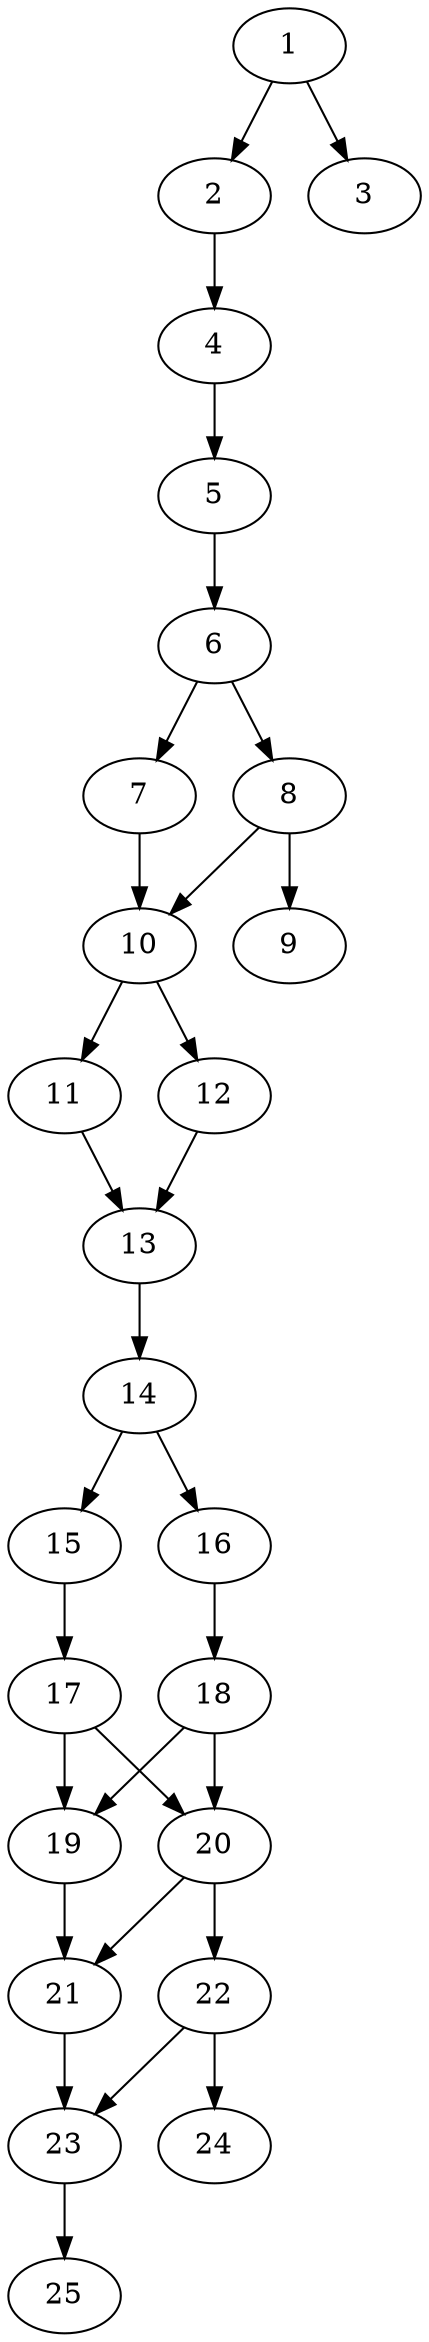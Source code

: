 // DAG automatically generated by daggen at Thu Oct  3 14:00:39 2019
// ./daggen --dot -n 25 --ccr 0.3 --fat 0.3 --regular 0.9 --density 0.7 --mindata 5242880 --maxdata 52428800 
digraph G {
  1 [size="140069547", alpha="0.17", expect_size="42020864"] 
  1 -> 2 [size ="42020864"]
  1 -> 3 [size ="42020864"]
  2 [size="56494080", alpha="0.08", expect_size="16948224"] 
  2 -> 4 [size ="16948224"]
  3 [size="36334933", alpha="0.10", expect_size="10900480"] 
  4 [size="124081493", alpha="0.11", expect_size="37224448"] 
  4 -> 5 [size ="37224448"]
  5 [size="150493867", alpha="0.17", expect_size="45148160"] 
  5 -> 6 [size ="45148160"]
  6 [size="49377280", alpha="0.03", expect_size="14813184"] 
  6 -> 7 [size ="14813184"]
  6 -> 8 [size ="14813184"]
  7 [size="70632107", alpha="0.13", expect_size="21189632"] 
  7 -> 10 [size ="21189632"]
  8 [size="39567360", alpha="0.18", expect_size="11870208"] 
  8 -> 9 [size ="11870208"]
  8 -> 10 [size ="11870208"]
  9 [size="80715093", alpha="0.18", expect_size="24214528"] 
  10 [size="161809067", alpha="0.12", expect_size="48542720"] 
  10 -> 11 [size ="48542720"]
  10 -> 12 [size ="48542720"]
  11 [size="93498027", alpha="0.04", expect_size="28049408"] 
  11 -> 13 [size ="28049408"]
  12 [size="73646080", alpha="0.14", expect_size="22093824"] 
  12 -> 13 [size ="22093824"]
  13 [size="138550613", alpha="0.09", expect_size="41565184"] 
  13 -> 14 [size ="41565184"]
  14 [size="57200640", alpha="0.11", expect_size="17160192"] 
  14 -> 15 [size ="17160192"]
  14 -> 16 [size ="17160192"]
  15 [size="141120853", alpha="0.10", expect_size="42336256"] 
  15 -> 17 [size ="42336256"]
  16 [size="114961067", alpha="0.03", expect_size="34488320"] 
  16 -> 18 [size ="34488320"]
  17 [size="137052160", alpha="0.03", expect_size="41115648"] 
  17 -> 19 [size ="41115648"]
  17 -> 20 [size ="41115648"]
  18 [size="81288533", alpha="0.19", expect_size="24386560"] 
  18 -> 19 [size ="24386560"]
  18 -> 20 [size ="24386560"]
  19 [size="64290133", alpha="0.10", expect_size="19287040"] 
  19 -> 21 [size ="19287040"]
  20 [size="47206400", alpha="0.17", expect_size="14161920"] 
  20 -> 21 [size ="14161920"]
  20 -> 22 [size ="14161920"]
  21 [size="140267520", alpha="0.19", expect_size="42080256"] 
  21 -> 23 [size ="42080256"]
  22 [size="174004907", alpha="0.07", expect_size="52201472"] 
  22 -> 23 [size ="52201472"]
  22 -> 24 [size ="52201472"]
  23 [size="127358293", alpha="0.17", expect_size="38207488"] 
  23 -> 25 [size ="38207488"]
  24 [size="43031893", alpha="0.00", expect_size="12909568"] 
  25 [size="130727253", alpha="0.01", expect_size="39218176"] 
}
